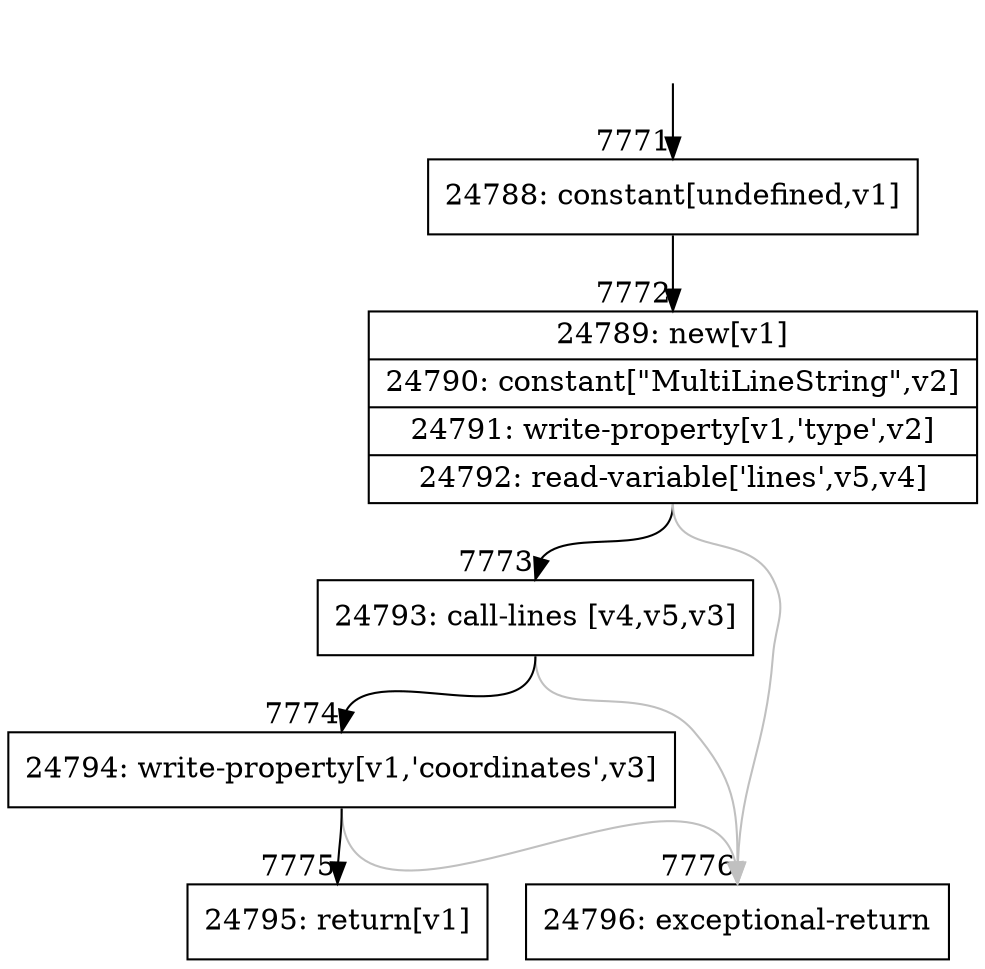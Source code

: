 digraph {
rankdir="TD"
BB_entry733[shape=none,label=""];
BB_entry733 -> BB7771 [tailport=s, headport=n, headlabel="    7771"]
BB7771 [shape=record label="{24788: constant[undefined,v1]}" ] 
BB7771 -> BB7772 [tailport=s, headport=n, headlabel="      7772"]
BB7772 [shape=record label="{24789: new[v1]|24790: constant[\"MultiLineString\",v2]|24791: write-property[v1,'type',v2]|24792: read-variable['lines',v5,v4]}" ] 
BB7772 -> BB7773 [tailport=s, headport=n, headlabel="      7773"]
BB7772 -> BB7776 [tailport=s, headport=n, color=gray, headlabel="      7776"]
BB7773 [shape=record label="{24793: call-lines [v4,v5,v3]}" ] 
BB7773 -> BB7774 [tailport=s, headport=n, headlabel="      7774"]
BB7773 -> BB7776 [tailport=s, headport=n, color=gray]
BB7774 [shape=record label="{24794: write-property[v1,'coordinates',v3]}" ] 
BB7774 -> BB7775 [tailport=s, headport=n, headlabel="      7775"]
BB7774 -> BB7776 [tailport=s, headport=n, color=gray]
BB7775 [shape=record label="{24795: return[v1]}" ] 
BB7776 [shape=record label="{24796: exceptional-return}" ] 
//#$~ 4495
}
